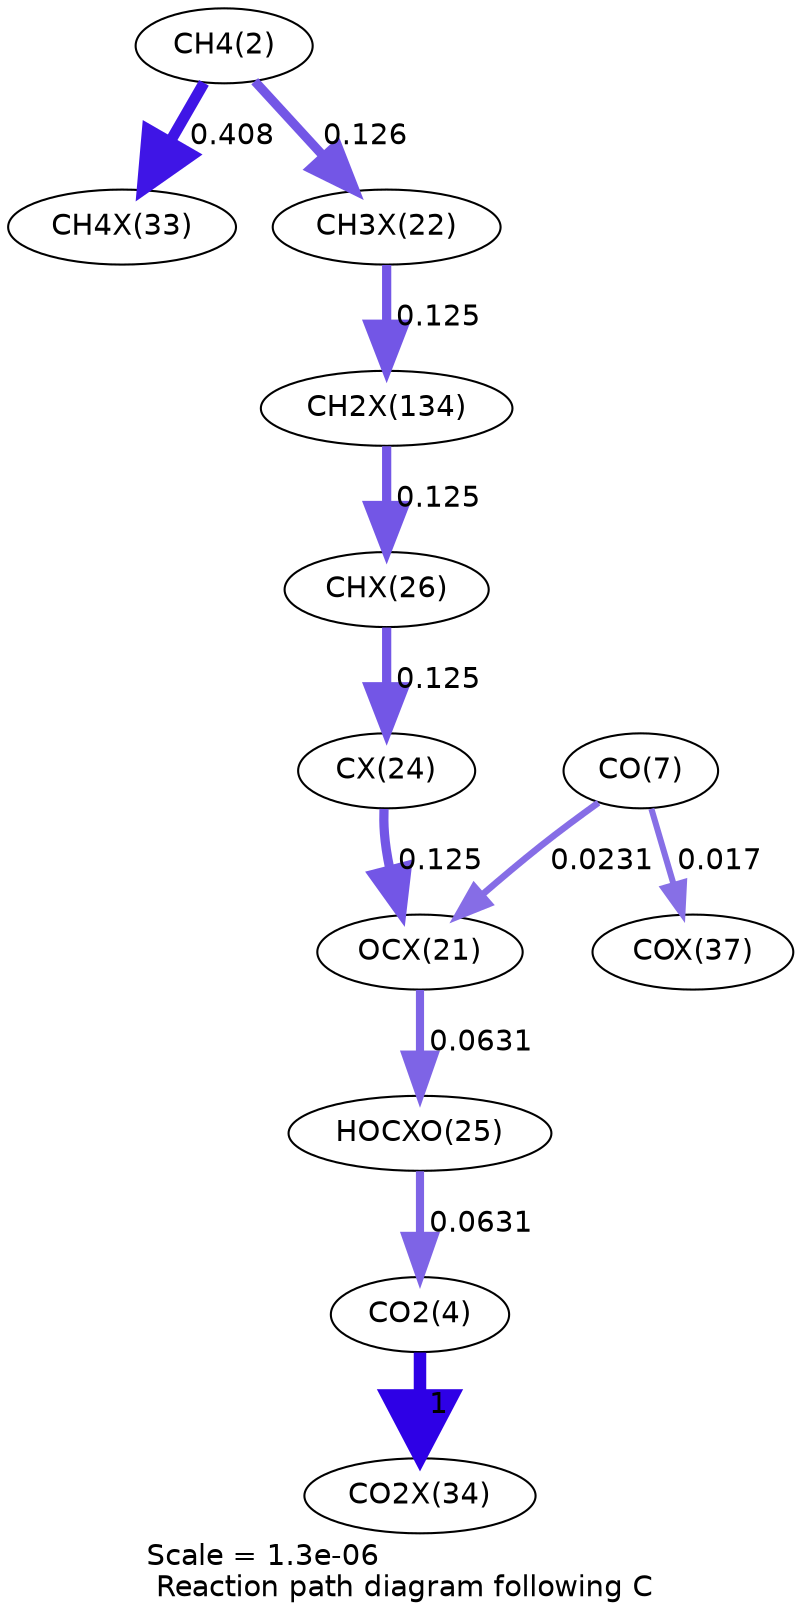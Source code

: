 digraph reaction_paths {
center=1;
s4 -> s32[fontname="Helvetica", penwidth=5.32, arrowsize=2.66, color="0.7, 0.908, 0.9"
, label=" 0.408"];
s4 -> s26[fontname="Helvetica", penwidth=4.43, arrowsize=2.22, color="0.7, 0.626, 0.9"
, label=" 0.126"];
s26 -> s41[fontname="Helvetica", penwidth=4.43, arrowsize=2.22, color="0.7, 0.625, 0.9"
, label=" 0.125"];
s41 -> s30[fontname="Helvetica", penwidth=4.43, arrowsize=2.22, color="0.7, 0.625, 0.9"
, label=" 0.125"];
s30 -> s28[fontname="Helvetica", penwidth=4.43, arrowsize=2.22, color="0.7, 0.625, 0.9"
, label=" 0.125"];
s28 -> s25[fontname="Helvetica", penwidth=4.43, arrowsize=2.21, color="0.7, 0.625, 0.9"
, label=" 0.125"];
s9 -> s25[fontname="Helvetica", penwidth=3.16, arrowsize=1.58, color="0.7, 0.523, 0.9"
, label=" 0.0231"];
s9 -> s36[fontname="Helvetica", penwidth=2.92, arrowsize=1.46, color="0.7, 0.517, 0.9"
, label=" 0.017"];
s25 -> s29[fontname="Helvetica", penwidth=3.91, arrowsize=1.96, color="0.7, 0.563, 0.9"
, label=" 0.0631"];
s29 -> s6[fontname="Helvetica", penwidth=3.91, arrowsize=1.96, color="0.7, 0.563, 0.9"
, label=" 0.0631"];
s6 -> s33[fontname="Helvetica", penwidth=6, arrowsize=3, color="0.7, 1.5, 0.9"
, label=" 1"];
s4 [ fontname="Helvetica", label="CH4(2)"];
s6 [ fontname="Helvetica", label="CO2(4)"];
s9 [ fontname="Helvetica", label="CO(7)"];
s25 [ fontname="Helvetica", label="OCX(21)"];
s26 [ fontname="Helvetica", label="CH3X(22)"];
s28 [ fontname="Helvetica", label="CX(24)"];
s29 [ fontname="Helvetica", label="HOCXO(25)"];
s30 [ fontname="Helvetica", label="CHX(26)"];
s32 [ fontname="Helvetica", label="CH4X(33)"];
s33 [ fontname="Helvetica", label="CO2X(34)"];
s36 [ fontname="Helvetica", label="COX(37)"];
s41 [ fontname="Helvetica", label="CH2X(134)"];
 label = "Scale = 1.3e-06\l Reaction path diagram following C";
 fontname = "Helvetica";
}
